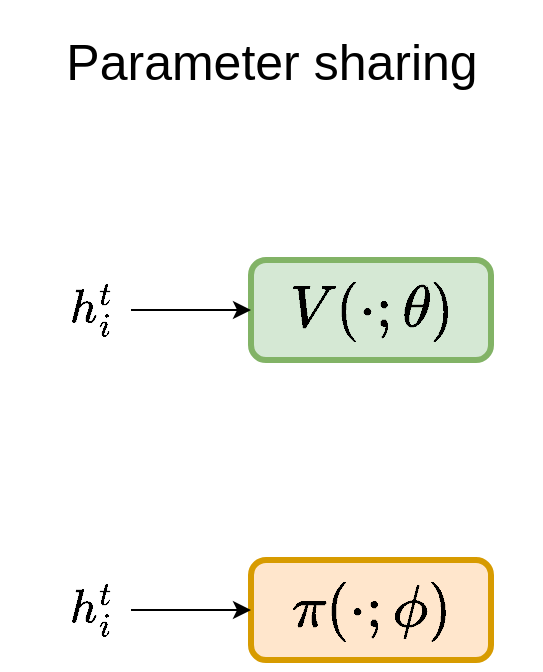 <mxfile version="24.7.5">
  <diagram name="Page-1" id="-xR-jfWQP4zF7vphYe8y">
    <mxGraphModel dx="709" dy="708" grid="1" gridSize="10" guides="1" tooltips="1" connect="1" arrows="1" fold="1" page="1" pageScale="1" pageWidth="850" pageHeight="1100" math="1" shadow="0">
      <root>
        <mxCell id="0" />
        <mxCell id="1" parent="0" />
        <mxCell id="_cselBX3uVpOJDiEf7tq-41" value="&lt;font style=&quot;font-size: 25px;&quot;&gt;Parameter sharing&lt;/font&gt;" style="text;html=1;align=center;verticalAlign=middle;whiteSpace=wrap;rounded=0;" parent="1" vertex="1">
          <mxGeometry x="360.5" y="120" width="270" height="60" as="geometry" />
        </mxCell>
        <mxCell id="TkJeqCvFJIjOYNM9dAF7-2" value="\(V(\cdot; \theta)\)" style="rounded=1;whiteSpace=wrap;html=1;fillColor=#d5e8d4;strokeColor=#82b366;strokeWidth=3;fontSize=25;" parent="1" vertex="1">
          <mxGeometry x="485.5" y="250" width="120" height="50" as="geometry" />
        </mxCell>
        <mxCell id="TkJeqCvFJIjOYNM9dAF7-8" style="edgeStyle=orthogonalEdgeStyle;rounded=0;orthogonalLoop=1;jettySize=auto;html=1;entryX=0;entryY=0.5;entryDx=0;entryDy=0;" parent="1" source="TkJeqCvFJIjOYNM9dAF7-9" edge="1">
          <mxGeometry relative="1" as="geometry">
            <mxPoint x="485.5" y="275" as="targetPoint" />
          </mxGeometry>
        </mxCell>
        <mxCell id="TkJeqCvFJIjOYNM9dAF7-9" value="&lt;font style=&quot;font-size: 20px;&quot;&gt;\(h_i^t\)&lt;/font&gt;" style="text;html=1;align=center;verticalAlign=middle;whiteSpace=wrap;rounded=0;" parent="1" vertex="1">
          <mxGeometry x="385.5" y="255" width="40" height="40" as="geometry" />
        </mxCell>
        <mxCell id="b1bb9-b2NGOC_ZLU9OX--1" value="\(\pi(\cdot; \phi)\)" style="rounded=1;whiteSpace=wrap;html=1;fillColor=#ffe6cc;strokeColor=#d79b00;strokeWidth=3;fontSize=25;" vertex="1" parent="1">
          <mxGeometry x="485.5" y="400" width="120" height="50" as="geometry" />
        </mxCell>
        <mxCell id="b1bb9-b2NGOC_ZLU9OX--2" style="edgeStyle=orthogonalEdgeStyle;rounded=0;orthogonalLoop=1;jettySize=auto;html=1;entryX=0;entryY=0.5;entryDx=0;entryDy=0;" edge="1" parent="1" source="b1bb9-b2NGOC_ZLU9OX--3">
          <mxGeometry relative="1" as="geometry">
            <mxPoint x="485.5" y="425" as="targetPoint" />
          </mxGeometry>
        </mxCell>
        <mxCell id="b1bb9-b2NGOC_ZLU9OX--3" value="&lt;font style=&quot;font-size: 20px;&quot;&gt;\(h_i^t\)&lt;/font&gt;" style="text;html=1;align=center;verticalAlign=middle;whiteSpace=wrap;rounded=0;" vertex="1" parent="1">
          <mxGeometry x="385.5" y="405" width="40" height="40" as="geometry" />
        </mxCell>
      </root>
    </mxGraphModel>
  </diagram>
</mxfile>
